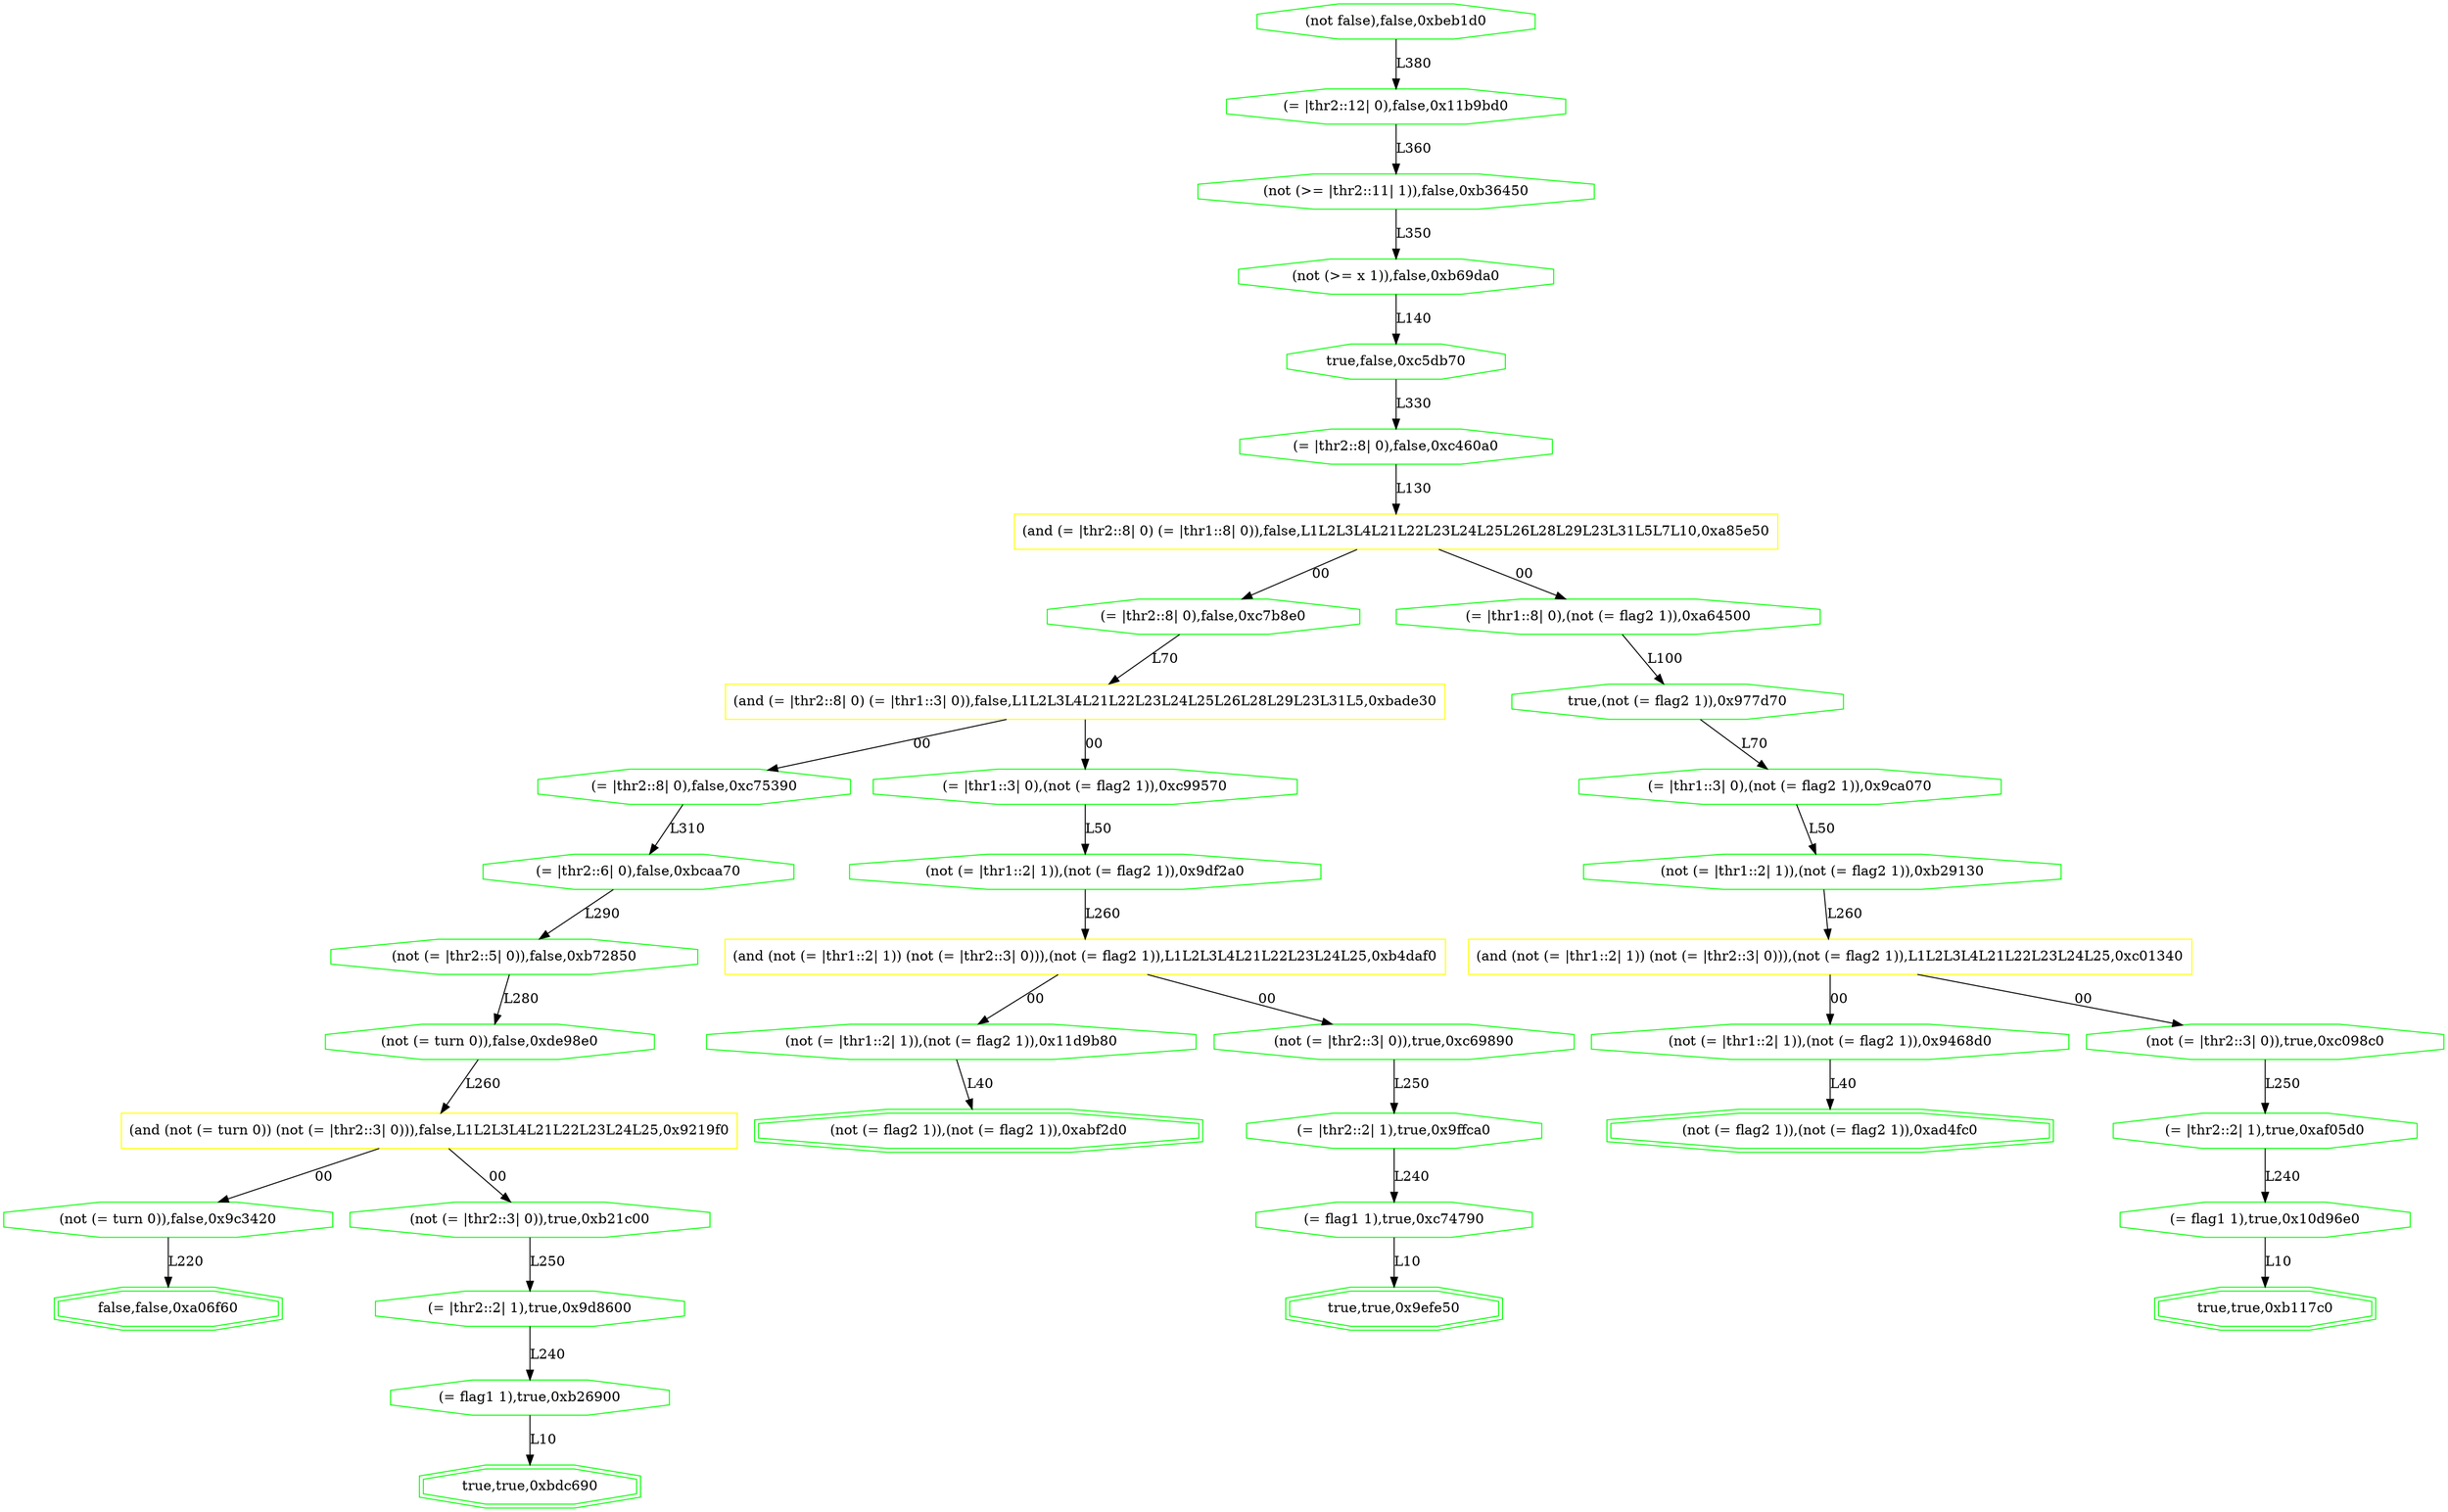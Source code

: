 digraph G {
0[label="(not false),false,0xbeb1d0", color=green,shape=octagon];
1[label="(= |thr2::12| 0),false,0x11b9bd0", color=green,shape=octagon];
2[label="(not (>= |thr2::11| 1)),false,0xb36450", color=green,shape=octagon];
3[label="(not (>= x 1)),false,0xb69da0", color=green,shape=octagon];
4[label="true,false,0xc5db70", color=green,shape=octagon];
5[label="(= |thr2::8| 0),false,0xc460a0", color=green,shape=octagon];
6[label="(and (= |thr2::8| 0) (= |thr1::8| 0)),false,L1L2L3L4L21L22L23L24L25L26L28L29L23L31L5L7L10,0xa85e50", color=yellow,shape=rectangle];
7[label="(= |thr2::8| 0),false,0xc7b8e0", color=green,shape=octagon];
8[label="(and (= |thr2::8| 0) (= |thr1::3| 0)),false,L1L2L3L4L21L22L23L24L25L26L28L29L23L31L5,0xbade30", color=yellow,shape=rectangle];
9[label="(= |thr2::8| 0),false,0xc75390", color=green,shape=octagon];
10[label="(= |thr2::6| 0),false,0xbcaa70", color=green,shape=octagon];
11[label="(not (= |thr2::5| 0)),false,0xb72850", color=green,shape=octagon];
12[label="(not (= turn 0)),false,0xde98e0", color=green,shape=octagon];
13[label="(and (not (= turn 0)) (not (= |thr2::3| 0))),false,L1L2L3L4L21L22L23L24L25,0x9219f0", color=yellow,shape=rectangle];
14[label="(not (= turn 0)),false,0x9c3420", color=green,shape=octagon];
15[label="false,false,0xa06f60", color=green,shape=doubleoctagon];
16[label="(not (= |thr2::3| 0)),true,0xb21c00", color=green,shape=octagon];
17[label="(= |thr2::2| 1),true,0x9d8600", color=green,shape=octagon];
18[label="(= flag1 1),true,0xb26900", color=green,shape=octagon];
19[label="true,true,0xbdc690", color=green,shape=doubleoctagon];
20[label="(= |thr1::3| 0),(not (= flag2 1)),0xc99570", color=green,shape=octagon];
21[label="(not (= |thr1::2| 1)),(not (= flag2 1)),0x9df2a0", color=green,shape=octagon];
22[label="(and (not (= |thr1::2| 1)) (not (= |thr2::3| 0))),(not (= flag2 1)),L1L2L3L4L21L22L23L24L25,0xb4daf0", color=yellow,shape=rectangle];
23[label="(not (= |thr1::2| 1)),(not (= flag2 1)),0x11d9b80", color=green,shape=octagon];
24[label="(not (= flag2 1)),(not (= flag2 1)),0xabf2d0", color=green,shape=doubleoctagon];
25[label="(not (= |thr2::3| 0)),true,0xc69890", color=green,shape=octagon];
26[label="(= |thr2::2| 1),true,0x9ffca0", color=green,shape=octagon];
27[label="(= flag1 1),true,0xc74790", color=green,shape=octagon];
28[label="true,true,0x9efe50", color=green,shape=doubleoctagon];
29[label="(= |thr1::8| 0),(not (= flag2 1)),0xa64500", color=green,shape=octagon];
30[label="true,(not (= flag2 1)),0x977d70", color=green,shape=octagon];
31[label="(= |thr1::3| 0),(not (= flag2 1)),0x9ca070", color=green,shape=octagon];
32[label="(not (= |thr1::2| 1)),(not (= flag2 1)),0xb29130", color=green,shape=octagon];
33[label="(and (not (= |thr1::2| 1)) (not (= |thr2::3| 0))),(not (= flag2 1)),L1L2L3L4L21L22L23L24L25,0xc01340", color=yellow,shape=rectangle];
34[label="(not (= |thr1::2| 1)),(not (= flag2 1)),0x9468d0", color=green,shape=octagon];
35[label="(not (= flag2 1)),(not (= flag2 1)),0xad4fc0", color=green,shape=doubleoctagon];
36[label="(not (= |thr2::3| 0)),true,0xc098c0", color=green,shape=octagon];
37[label="(= |thr2::2| 1),true,0xaf05d0", color=green,shape=octagon];
38[label="(= flag1 1),true,0x10d96e0", color=green,shape=octagon];
39[label="true,true,0xb117c0", color=green,shape=doubleoctagon];
0->1 [label="L380"];
1->2 [label="L360"];
2->3 [label="L350"];
3->4 [label="L140"];
4->5 [label="L330"];
5->6 [label="L130"];
6->7 [label="00"];
6->29 [label="00"];
7->8 [label="L70"];
8->9 [label="00"];
8->20 [label="00"];
9->10 [label="L310"];
10->11 [label="L290"];
11->12 [label="L280"];
12->13 [label="L260"];
13->14 [label="00"];
13->16 [label="00"];
14->15 [label="L220"];
16->17 [label="L250"];
17->18 [label="L240"];
18->19 [label="L10"];
20->21 [label="L50"];
21->22 [label="L260"];
22->23 [label="00"];
22->25 [label="00"];
23->24 [label="L40"];
25->26 [label="L250"];
26->27 [label="L240"];
27->28 [label="L10"];
29->30 [label="L100"];
30->31 [label="L70"];
31->32 [label="L50"];
32->33 [label="L260"];
33->34 [label="00"];
33->36 [label="00"];
34->35 [label="L40"];
36->37 [label="L250"];
37->38 [label="L240"];
38->39 [label="L10"];
}
